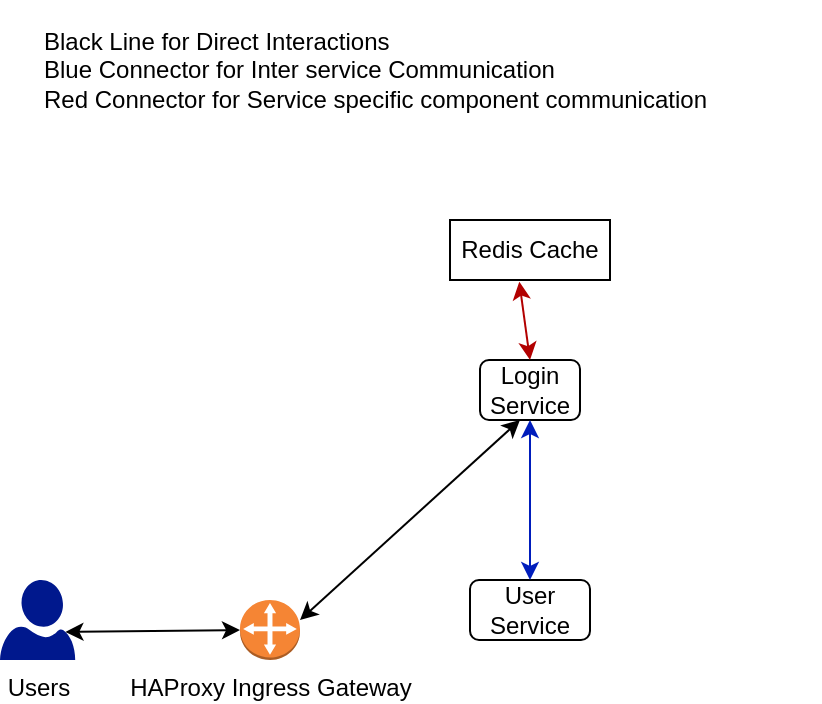 <mxfile version="13.2.4" type="device" pages="2"><diagram name="Application Architecture" id="c7558073-3199-34d8-9f00-42111426c3f3"><mxGraphModel dx="1038" dy="607" grid="1" gridSize="10" guides="1" tooltips="1" connect="1" arrows="1" fold="1" page="1" pageScale="1" pageWidth="826" pageHeight="1169" background="#ffffff" math="0" shadow="0"><root><mxCell id="0"/><mxCell id="1" parent="0"/><mxCell id="3YUE2IiKCgSL2Ah3_RRr-96" value="HAProxy Ingress Gateway" style="outlineConnect=0;dashed=0;verticalLabelPosition=bottom;verticalAlign=top;align=center;html=1;shape=mxgraph.aws3.customer_gateway;fillColor=#F58534;gradientColor=none;" parent="1" vertex="1"><mxGeometry x="120" y="320" width="30" height="30" as="geometry"/></mxCell><mxCell id="3YUE2IiKCgSL2Ah3_RRr-98" value="Users" style="aspect=fixed;pointerEvents=1;shadow=0;dashed=0;html=1;strokeColor=none;labelPosition=center;verticalLabelPosition=bottom;verticalAlign=top;align=center;fillColor=#00188D;shape=mxgraph.azure.user" parent="1" vertex="1"><mxGeometry y="310" width="37.6" height="40" as="geometry"/></mxCell><mxCell id="3YUE2IiKCgSL2Ah3_RRr-99" value="" style="endArrow=classic;startArrow=classic;html=1;exitX=0.87;exitY=0.65;exitDx=0;exitDy=0;exitPerimeter=0;entryX=0;entryY=0.5;entryDx=0;entryDy=0;entryPerimeter=0;" parent="1" source="3YUE2IiKCgSL2Ah3_RRr-98" target="3YUE2IiKCgSL2Ah3_RRr-96" edge="1"><mxGeometry width="50" height="50" relative="1" as="geometry"><mxPoint x="120" y="400" as="sourcePoint"/><mxPoint x="170" y="350" as="targetPoint"/></mxGeometry></mxCell><mxCell id="3YUE2IiKCgSL2Ah3_RRr-100" value="Login Service" style="rounded=1;whiteSpace=wrap;html=1;" parent="1" vertex="1"><mxGeometry x="240" y="200" width="50" height="30" as="geometry"/></mxCell><mxCell id="3YUE2IiKCgSL2Ah3_RRr-101" value="" style="endArrow=classic;startArrow=classic;html=1;entryX=0.4;entryY=1;entryDx=0;entryDy=0;entryPerimeter=0;" parent="1" target="3YUE2IiKCgSL2Ah3_RRr-100" edge="1"><mxGeometry width="50" height="50" relative="1" as="geometry"><mxPoint x="150" y="330" as="sourcePoint"/><mxPoint x="200" y="280" as="targetPoint"/></mxGeometry></mxCell><mxCell id="3YUE2IiKCgSL2Ah3_RRr-102" value="User Service" style="rounded=1;whiteSpace=wrap;html=1;" parent="1" vertex="1"><mxGeometry x="235" y="310" width="60" height="30" as="geometry"/></mxCell><mxCell id="3YUE2IiKCgSL2Ah3_RRr-103" value="" style="endArrow=classic;startArrow=classic;html=1;entryX=0.5;entryY=1;entryDx=0;entryDy=0;exitX=0.5;exitY=0;exitDx=0;exitDy=0;fillColor=#0050ef;strokeColor=#001DBC;" parent="1" source="3YUE2IiKCgSL2Ah3_RRr-102" target="3YUE2IiKCgSL2Ah3_RRr-100" edge="1"><mxGeometry width="50" height="50" relative="1" as="geometry"><mxPoint x="230" y="315" as="sourcePoint"/><mxPoint x="280" y="265" as="targetPoint"/></mxGeometry></mxCell><mxCell id="3YUE2IiKCgSL2Ah3_RRr-104" value="Redis Cache" style="rounded=0;whiteSpace=wrap;html=1;" parent="1" vertex="1"><mxGeometry x="225" y="130" width="80" height="30" as="geometry"/></mxCell><mxCell id="3YUE2IiKCgSL2Ah3_RRr-105" value="" style="endArrow=classic;startArrow=classic;html=1;entryX=0.433;entryY=1.028;entryDx=0;entryDy=0;entryPerimeter=0;exitX=0.5;exitY=0;exitDx=0;exitDy=0;fillColor=#e51400;strokeColor=#B20000;" parent="1" source="3YUE2IiKCgSL2Ah3_RRr-100" target="3YUE2IiKCgSL2Ah3_RRr-104" edge="1"><mxGeometry width="50" height="50" relative="1" as="geometry"><mxPoint x="310" y="290" as="sourcePoint"/><mxPoint x="360" y="240" as="targetPoint"/></mxGeometry></mxCell><mxCell id="3YUE2IiKCgSL2Ah3_RRr-106" value="Black Line for Direct Interactions&lt;br&gt;Blue Connector for Inter service Communication&lt;br&gt;Red Connector for Service specific component communication" style="text;html=1;strokeColor=none;fillColor=none;align=left;verticalAlign=middle;whiteSpace=wrap;rounded=0;" parent="1" vertex="1"><mxGeometry x="20" y="20" width="390" height="70" as="geometry"/></mxCell></root></mxGraphModel></diagram><diagram id="H24QBWL7wJzdISFr3Qil" name="Login Flow"><mxGraphModel dx="1038" dy="607" grid="1" gridSize="10" guides="1" tooltips="1" connect="1" arrows="1" fold="1" page="1" pageScale="1" pageWidth="850" pageHeight="1100" math="0" shadow="0"><root><mxCell id="ITOJQT7mz1pohmzEeHGZ-0"/><mxCell id="ITOJQT7mz1pohmzEeHGZ-1" parent="ITOJQT7mz1pohmzEeHGZ-0"/><mxCell id="09l_rxN5fWJaOCG7g5y6-0" value="HAProxy Ingress Gateway" style="outlineConnect=0;dashed=0;verticalLabelPosition=bottom;verticalAlign=top;align=center;html=1;shape=mxgraph.aws3.customer_gateway;fillColor=#F58534;gradientColor=none;" vertex="1" parent="ITOJQT7mz1pohmzEeHGZ-1"><mxGeometry x="170" y="300" width="30" height="30" as="geometry"/></mxCell><mxCell id="09l_rxN5fWJaOCG7g5y6-1" value="Users" style="aspect=fixed;pointerEvents=1;shadow=0;dashed=0;html=1;strokeColor=none;labelPosition=center;verticalLabelPosition=bottom;verticalAlign=top;align=center;fillColor=#00188D;shape=mxgraph.azure.user" vertex="1" parent="ITOJQT7mz1pohmzEeHGZ-1"><mxGeometry x="50" y="290" width="37.6" height="40" as="geometry"/></mxCell><mxCell id="09l_rxN5fWJaOCG7g5y6-2" value="" style="endArrow=classic;startArrow=classic;html=1;exitX=0.87;exitY=0.65;exitDx=0;exitDy=0;exitPerimeter=0;entryX=0;entryY=0.5;entryDx=0;entryDy=0;entryPerimeter=0;" edge="1" parent="ITOJQT7mz1pohmzEeHGZ-1" source="09l_rxN5fWJaOCG7g5y6-1" target="09l_rxN5fWJaOCG7g5y6-0"><mxGeometry width="50" height="50" relative="1" as="geometry"><mxPoint x="170" y="390" as="sourcePoint"/><mxPoint x="220" y="340" as="targetPoint"/></mxGeometry></mxCell><mxCell id="09l_rxN5fWJaOCG7g5y6-3" value="Login Service" style="rounded=1;whiteSpace=wrap;html=1;" vertex="1" parent="ITOJQT7mz1pohmzEeHGZ-1"><mxGeometry x="330" y="300" width="50" height="30" as="geometry"/></mxCell><mxCell id="09l_rxN5fWJaOCG7g5y6-4" value="" style="endArrow=classic;startArrow=classic;html=1;entryX=0;entryY=0.5;entryDx=0;entryDy=0;exitX=1;exitY=0.5;exitDx=0;exitDy=0;exitPerimeter=0;" edge="1" parent="ITOJQT7mz1pohmzEeHGZ-1" target="09l_rxN5fWJaOCG7g5y6-3" source="09l_rxN5fWJaOCG7g5y6-0"><mxGeometry width="50" height="50" relative="1" as="geometry"><mxPoint x="200" y="320" as="sourcePoint"/><mxPoint x="250" y="270" as="targetPoint"/></mxGeometry></mxCell><mxCell id="09l_rxN5fWJaOCG7g5y6-5" value="User Service" style="rounded=1;whiteSpace=wrap;html=1;" vertex="1" parent="ITOJQT7mz1pohmzEeHGZ-1"><mxGeometry x="325" y="420" width="60" height="30" as="geometry"/></mxCell><mxCell id="09l_rxN5fWJaOCG7g5y6-6" value="" style="endArrow=classic;startArrow=classic;html=1;entryX=0.5;entryY=1;entryDx=0;entryDy=0;exitX=0.5;exitY=0;exitDx=0;exitDy=0;fillColor=#0050ef;strokeColor=#001DBC;" edge="1" parent="ITOJQT7mz1pohmzEeHGZ-1" source="09l_rxN5fWJaOCG7g5y6-5" target="09l_rxN5fWJaOCG7g5y6-3"><mxGeometry width="50" height="50" relative="1" as="geometry"><mxPoint x="280" y="305" as="sourcePoint"/><mxPoint x="330" y="255" as="targetPoint"/></mxGeometry></mxCell><mxCell id="09l_rxN5fWJaOCG7g5y6-7" value="Redis Cache" style="rounded=0;whiteSpace=wrap;html=1;" vertex="1" parent="ITOJQT7mz1pohmzEeHGZ-1"><mxGeometry x="320" y="140" width="80" height="30" as="geometry"/></mxCell><mxCell id="09l_rxN5fWJaOCG7g5y6-8" value="" style="endArrow=classic;startArrow=classic;html=1;entryX=0.433;entryY=1.028;entryDx=0;entryDy=0;entryPerimeter=0;exitX=0.5;exitY=0;exitDx=0;exitDy=0;fillColor=#e51400;strokeColor=#B20000;" edge="1" parent="ITOJQT7mz1pohmzEeHGZ-1" source="09l_rxN5fWJaOCG7g5y6-3" target="09l_rxN5fWJaOCG7g5y6-7"><mxGeometry width="50" height="50" relative="1" as="geometry"><mxPoint x="360" y="280" as="sourcePoint"/><mxPoint x="410" y="230" as="targetPoint"/></mxGeometry></mxCell><mxCell id="09l_rxN5fWJaOCG7g5y6-9" value="&lt;b&gt;Black Line for Direct Interactions&lt;br&gt;Blue Connector for Inter service Communication&lt;br&gt;Red Connector for Service specific component communication&lt;/b&gt;" style="text;html=1;strokeColor=none;fillColor=none;align=left;verticalAlign=middle;whiteSpace=wrap;rounded=0;" vertex="1" parent="ITOJQT7mz1pohmzEeHGZ-1"><mxGeometry x="20" y="40" width="390" height="70" as="geometry"/></mxCell><mxCell id="09l_rxN5fWJaOCG7g5y6-10" style="edgeStyle=orthogonalEdgeStyle;rounded=0;orthogonalLoop=1;jettySize=auto;html=1;exitX=0.5;exitY=1;exitDx=0;exitDy=0;" edge="1" parent="ITOJQT7mz1pohmzEeHGZ-1" source="09l_rxN5fWJaOCG7g5y6-5" target="09l_rxN5fWJaOCG7g5y6-5"><mxGeometry relative="1" as="geometry"/></mxCell><mxCell id="09l_rxN5fWJaOCG7g5y6-12" value="&lt;div style=&quot;text-align: left&quot;&gt;&lt;span&gt;&lt;b&gt;Login:&lt;/b&gt;&lt;/span&gt;&lt;/div&gt;&lt;div style=&quot;text-align: left&quot;&gt;&lt;span&gt;1. User is directed to Login Service Cluster through Ingress&lt;/span&gt;&lt;/div&gt;&lt;div style=&quot;text-align: left&quot;&gt;&lt;span&gt;2. User is checked if exists in Cache, if not user is fetched from DB and stored in Cache along with User access token&lt;/span&gt;&lt;/div&gt;&lt;div style=&quot;text-align: left&quot;&gt;&lt;br&gt;&lt;/div&gt;&lt;div style=&quot;text-align: left&quot;&gt;&lt;b&gt;User Signup:&lt;/b&gt;&lt;/div&gt;&lt;div style=&quot;text-align: left&quot;&gt;1. User is directed to Login Service Cluster through Ingress&lt;b&gt;&lt;br&gt;&lt;/b&gt;&lt;/div&gt;&lt;div style=&quot;text-align: left&quot;&gt;2. New user is created in Login DB and new entry for User details is created through inter service call from Login service.&lt;/div&gt;&lt;div style=&quot;text-align: left&quot;&gt;&lt;br&gt;&lt;/div&gt;&lt;div style=&quot;text-align: left&quot;&gt;&lt;b&gt;Logout:&lt;/b&gt;&lt;/div&gt;&lt;div style=&quot;text-align: left&quot;&gt;&lt;div&gt;1. User is directed to Login Service Cluster through Ingress&lt;b&gt;&lt;br&gt;&lt;/b&gt;&lt;/div&gt;&lt;div&gt;2. If User is already authenticated will be allowed to be logged out through Login Service&lt;/div&gt;&lt;/div&gt;" style="text;html=1;align=center;verticalAlign=middle;resizable=0;points=[];autosize=1;" vertex="1" parent="ITOJQT7mz1pohmzEeHGZ-1"><mxGeometry y="450" width="660" height="160" as="geometry"/></mxCell><mxCell id="09l_rxN5fWJaOCG7g5y6-13" value="Login DB" style="strokeWidth=2;html=1;shape=mxgraph.flowchart.database;whiteSpace=wrap;" vertex="1" parent="ITOJQT7mz1pohmzEeHGZ-1"><mxGeometry x="460" y="293.75" width="60" height="42.5" as="geometry"/></mxCell><mxCell id="09l_rxN5fWJaOCG7g5y6-14" value="" style="endArrow=classic;startArrow=classic;html=1;exitX=1;exitY=0.5;exitDx=0;exitDy=0;entryX=0;entryY=0.5;entryDx=0;entryDy=0;entryPerimeter=0;fillColor=#60a917;strokeColor=#2D7600;" edge="1" parent="ITOJQT7mz1pohmzEeHGZ-1" source="09l_rxN5fWJaOCG7g5y6-3" target="09l_rxN5fWJaOCG7g5y6-13"><mxGeometry width="50" height="50" relative="1" as="geometry"><mxPoint x="400" y="330" as="sourcePoint"/><mxPoint x="450" y="280" as="targetPoint"/></mxGeometry></mxCell><mxCell id="09l_rxN5fWJaOCG7g5y6-15" value="User Details DB" style="strokeWidth=2;html=1;shape=mxgraph.flowchart.database;whiteSpace=wrap;" vertex="1" parent="ITOJQT7mz1pohmzEeHGZ-1"><mxGeometry x="460" y="420" width="70" height="30" as="geometry"/></mxCell><mxCell id="09l_rxN5fWJaOCG7g5y6-21" value="" style="endArrow=classic;startArrow=classic;html=1;entryX=0;entryY=0.5;entryDx=0;entryDy=0;entryPerimeter=0;exitX=1;exitY=0.5;exitDx=0;exitDy=0;fillColor=#60a917;strokeColor=#2D7600;" edge="1" parent="ITOJQT7mz1pohmzEeHGZ-1" source="09l_rxN5fWJaOCG7g5y6-5" target="09l_rxN5fWJaOCG7g5y6-15"><mxGeometry width="50" height="50" relative="1" as="geometry"><mxPoint x="400" y="330" as="sourcePoint"/><mxPoint x="450" y="280" as="targetPoint"/></mxGeometry></mxCell></root></mxGraphModel></diagram></mxfile>